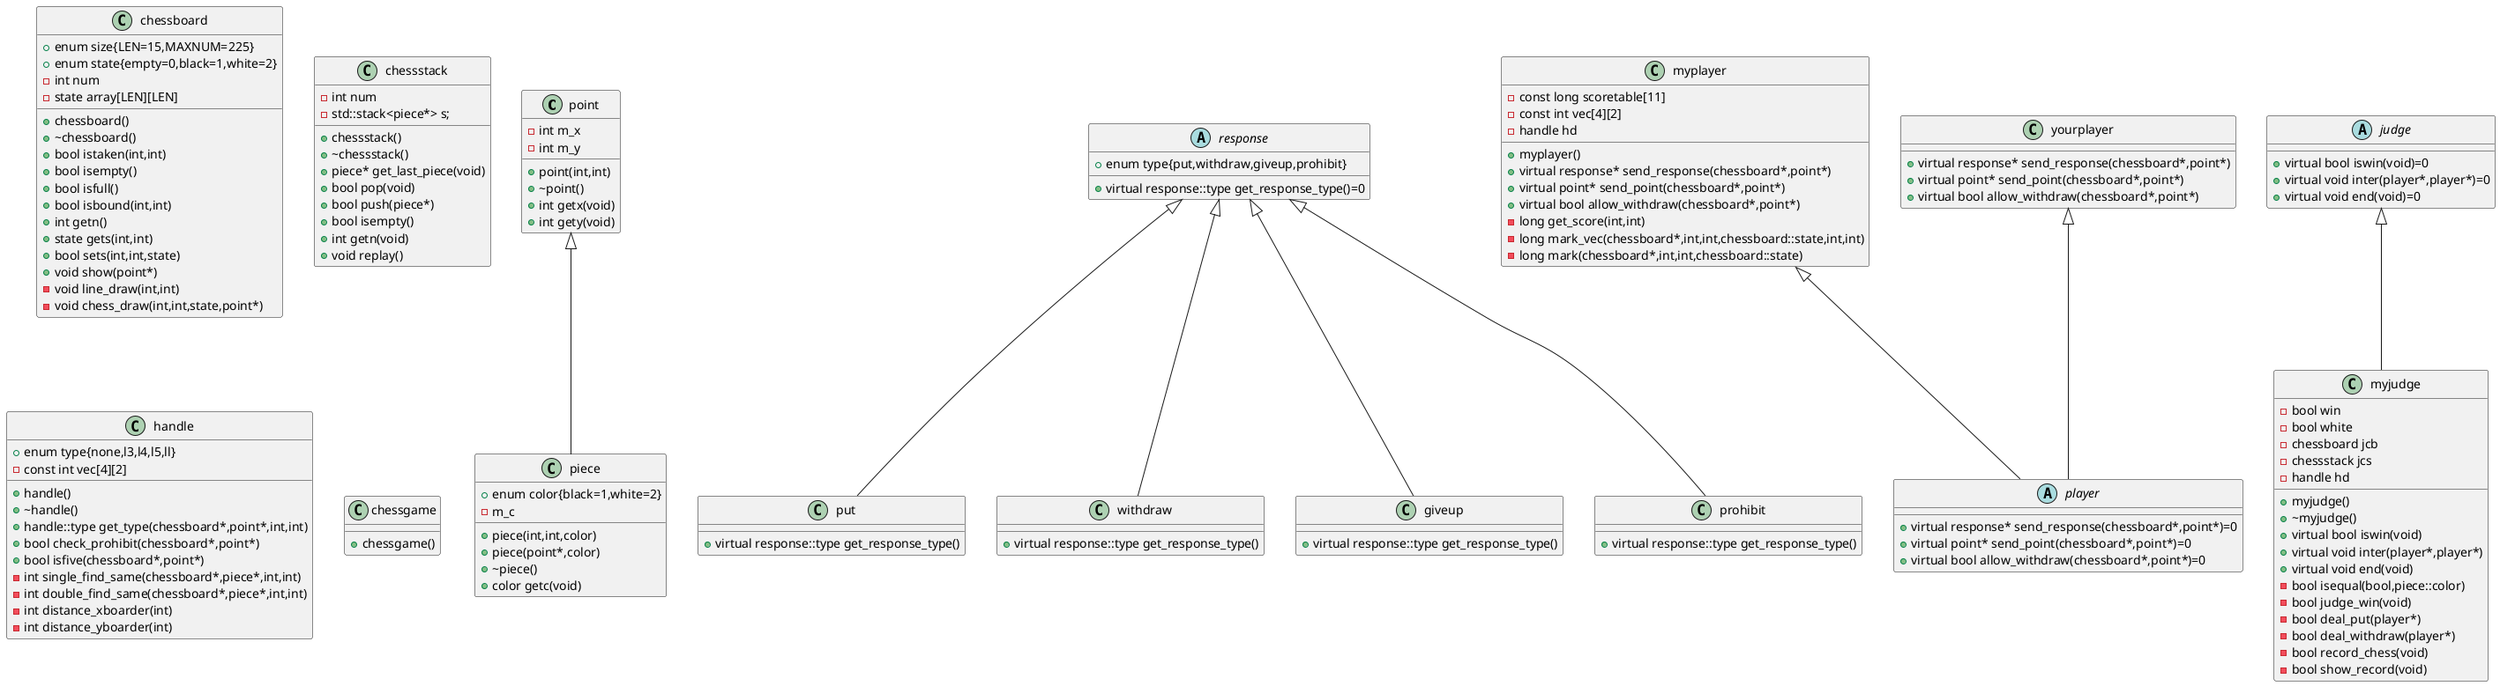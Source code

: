@startuml
class point{
	+ point(int,int)
	+ ~point()
	+ int getx(void)
	+ int gety(void)
	- int m_x
	- int m_y
}

class piece{
	+ enum color{black=1,white=2}
	+ piece(int,int,color)
	+ piece(point*,color)
	+ ~piece()
	+ color getc(void)
	- m_c
}
point<|-- piece

class chessboard{
	+ enum size{LEN=15,MAXNUM=225}
	+ enum state{empty=0,black=1,white=2}
	+ chessboard()
	+ ~chessboard()
	+ bool istaken(int,int)
	+ bool isempty()
	+ bool isfull()
	+ bool isbound(int,int)
	+ int getn()
	+ state gets(int,int)
	+ bool sets(int,int,state)
	+ void show(point*)
	- int num
	- state array[LEN][LEN]
	- void line_draw(int,int)
	- void chess_draw(int,int,state,point*)
}

class chessstack{
	+ chessstack()
	+ ~chessstack()
	+ piece* get_last_piece(void)
	+ bool pop(void)
	+ bool push(piece*)
	+ bool isempty()
	+ int getn(void)
	+ void replay()
	- int num
	- std::stack<piece*> s;
}

abstract class response{
	+ enum type{put,withdraw,giveup,prohibit}
	+ virtual response::type get_response_type()=0
}
class put{
	+ virtual response::type get_response_type()
}
class withdraw{
	+ virtual response::type get_response_type()
}
class giveup{
	+ virtual response::type get_response_type()
}
class prohibit{
	+ virtual response::type get_response_type()
}
response<|-- put
response<|-- withdraw
response<|-- giveup
response<|-- prohibit

class handle{
	+ enum type{none,l3,l4,l5,ll}
	+ handle()
	+ ~handle()
	+ handle::type get_type(chessboard*,point*,int,int)
	+ bool check_prohibit(chessboard*,point*)
	+ bool isfive(chessboard*,point*)
	- const int vec[4][2]
	- int single_find_same(chessboard*,piece*,int,int)
	- int double_find_same(chessboard*,piece*,int,int)
	- int distance_xboarder(int)
	- int distance_yboarder(int)
}

abstract class player{
	+ virtual response* send_response(chessboard*,point*)=0
	+ virtual point* send_point(chessboard*,point*)=0
	+ virtual bool allow_withdraw(chessboard*,point*)=0
}
class myplayer{
	+ myplayer()
	+ virtual response* send_response(chessboard*,point*)
	+ virtual point* send_point(chessboard*,point*)
	+ virtual bool allow_withdraw(chessboard*,point*)
	- const long scoretable[11]
	- const int vec[4][2]
	- long get_score(int,int)
	- long mark_vec(chessboard*,int,int,chessboard::state,int,int)
	- long mark(chessboard*,int,int,chessboard::state)
	- handle hd
}
class yourplayer{
	+ virtual response* send_response(chessboard*,point*)
	+ virtual point* send_point(chessboard*,point*)
	+ virtual bool allow_withdraw(chessboard*,point*)
}
myplayer<|-- player
yourplayer<|-- player

abstract class judge{
	+ virtual bool iswin(void)=0
	+ virtual void inter(player*,player*)=0
	+ virtual void end(void)=0
}
class myjudge{
	+ myjudge()
	+ ~myjudge()
	+ virtual bool iswin(void)
	+ virtual void inter(player*,player*)
	+ virtual void end(void)
	- bool win
	- bool white
	- chessboard jcb
	- chessstack jcs
	- handle hd
	- bool isequal(bool,piece::color)
	- bool judge_win(void)
	- bool deal_put(player*)
	- bool deal_withdraw(player*)
	- bool record_chess(void)
	- bool show_record(void)
}
judge<|-- myjudge

class chessgame{
	+ chessgame()
}
@enduml
